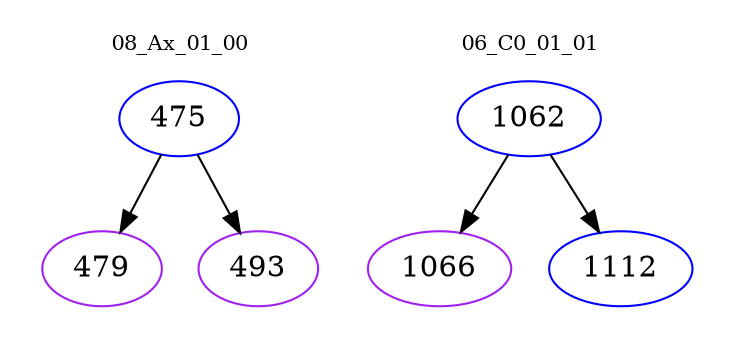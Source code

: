 digraph{
subgraph cluster_0 {
color = white
label = "08_Ax_01_00";
fontsize=10;
T0_475 [label="475", color="blue"]
T0_475 -> T0_479 [color="black"]
T0_479 [label="479", color="purple"]
T0_475 -> T0_493 [color="black"]
T0_493 [label="493", color="purple"]
}
subgraph cluster_1 {
color = white
label = "06_C0_01_01";
fontsize=10;
T1_1062 [label="1062", color="blue"]
T1_1062 -> T1_1066 [color="black"]
T1_1066 [label="1066", color="purple"]
T1_1062 -> T1_1112 [color="black"]
T1_1112 [label="1112", color="blue"]
}
}

